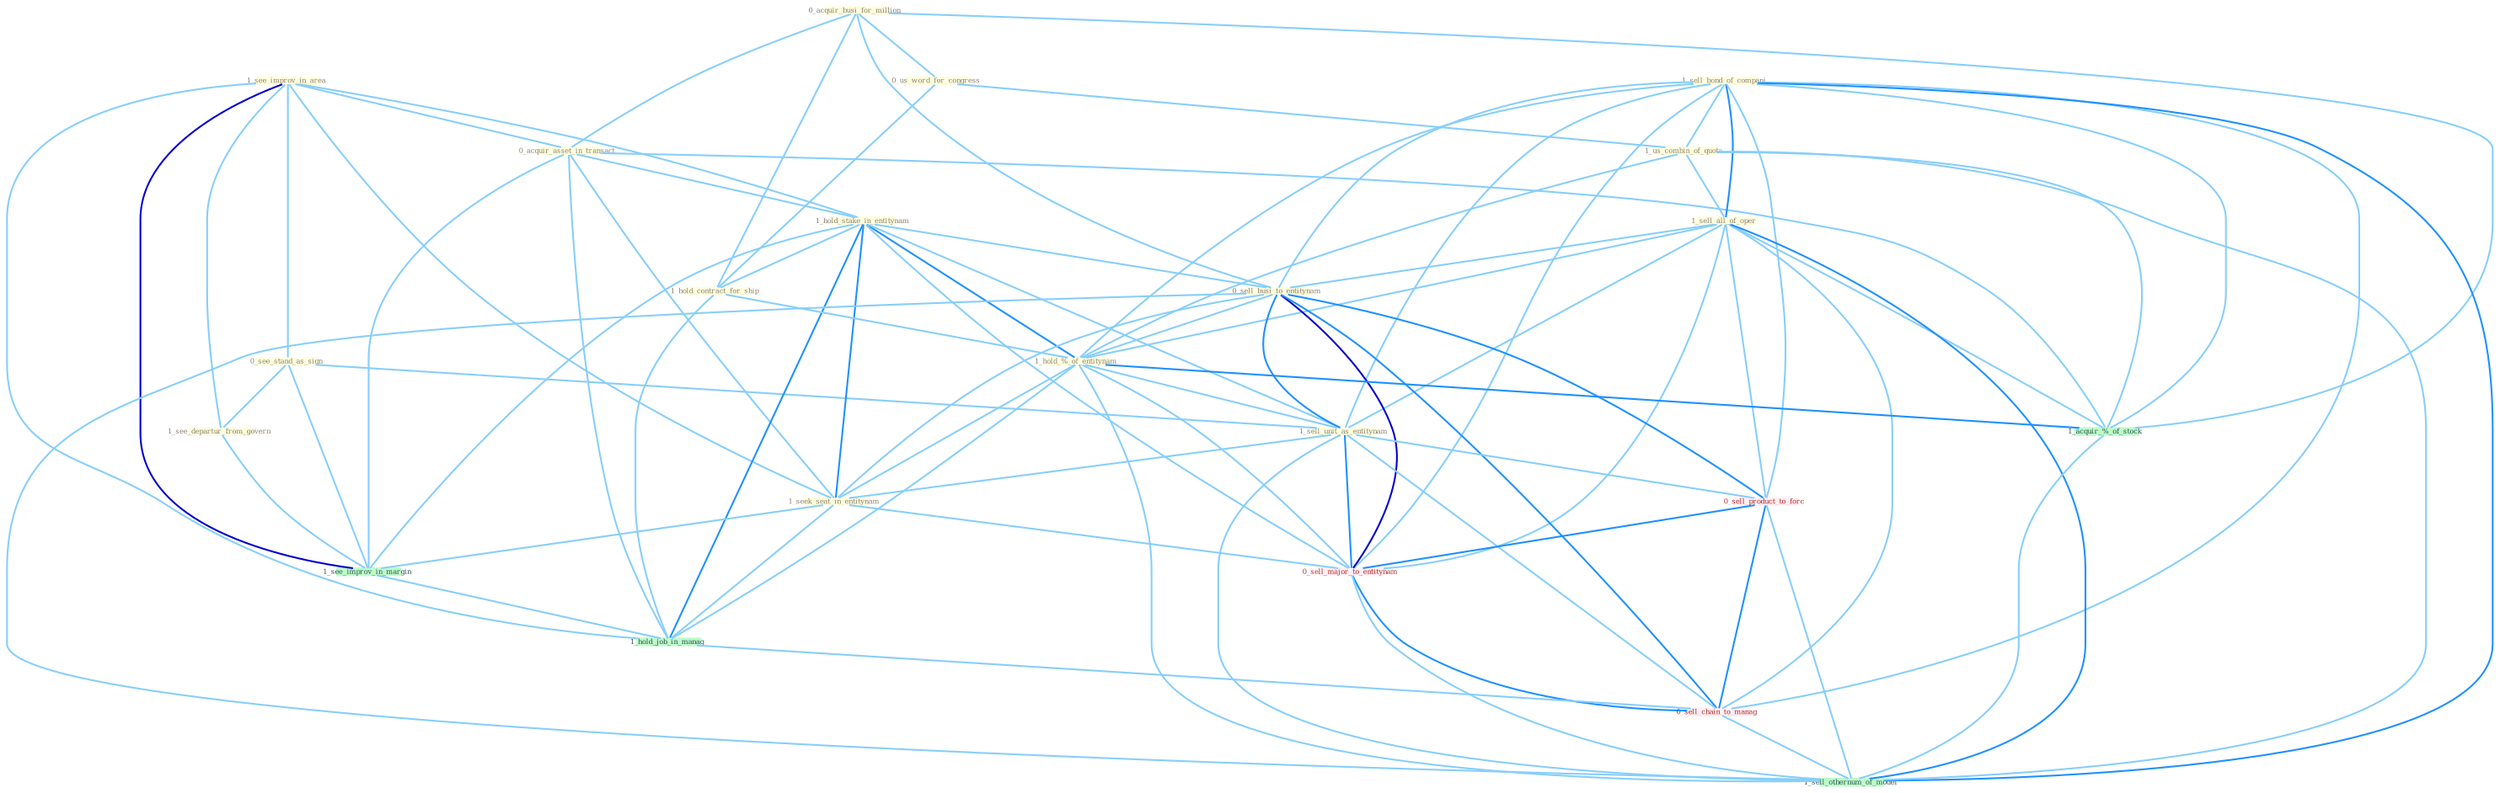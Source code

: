 Graph G{ 
    node
    [shape=polygon,style=filled,width=.5,height=.06,color="#BDFCC9",fixedsize=true,fontsize=4,
    fontcolor="#2f4f4f"];
    {node
    [color="#ffffe0", fontcolor="#8b7d6b"] "1_see_improv_in_area " "0_acquir_busi_for_million " "0_acquir_asset_in_transact " "0_see_stand_as_sign " "1_sell_bond_of_compani " "1_hold_stake_in_entitynam " "0_us_word_for_congress " "1_see_departur_from_govern " "1_us_combin_of_quota " "1_sell_all_of_oper " "1_hold_contract_for_ship " "0_sell_busi_to_entitynam " "1_hold_%_of_entitynam " "1_sell_unit_as_entitynam " "1_seek_seat_in_entitynam "}
{node [color="#fff0f5", fontcolor="#b22222"] "0_sell_product_to_forc " "0_sell_major_to_entitynam " "0_sell_chain_to_manag "}
edge [color="#B0E2FF"];

	"1_see_improv_in_area " -- "0_acquir_asset_in_transact " [w="1", color="#87cefa" ];
	"1_see_improv_in_area " -- "0_see_stand_as_sign " [w="1", color="#87cefa" ];
	"1_see_improv_in_area " -- "1_hold_stake_in_entitynam " [w="1", color="#87cefa" ];
	"1_see_improv_in_area " -- "1_see_departur_from_govern " [w="1", color="#87cefa" ];
	"1_see_improv_in_area " -- "1_seek_seat_in_entitynam " [w="1", color="#87cefa" ];
	"1_see_improv_in_area " -- "1_see_improv_in_margin " [w="3", color="#0000cd" , len=0.6];
	"1_see_improv_in_area " -- "1_hold_job_in_manag " [w="1", color="#87cefa" ];
	"0_acquir_busi_for_million " -- "0_acquir_asset_in_transact " [w="1", color="#87cefa" ];
	"0_acquir_busi_for_million " -- "0_us_word_for_congress " [w="1", color="#87cefa" ];
	"0_acquir_busi_for_million " -- "1_hold_contract_for_ship " [w="1", color="#87cefa" ];
	"0_acquir_busi_for_million " -- "0_sell_busi_to_entitynam " [w="1", color="#87cefa" ];
	"0_acquir_busi_for_million " -- "1_acquir_%_of_stock " [w="1", color="#87cefa" ];
	"0_acquir_asset_in_transact " -- "1_hold_stake_in_entitynam " [w="1", color="#87cefa" ];
	"0_acquir_asset_in_transact " -- "1_seek_seat_in_entitynam " [w="1", color="#87cefa" ];
	"0_acquir_asset_in_transact " -- "1_see_improv_in_margin " [w="1", color="#87cefa" ];
	"0_acquir_asset_in_transact " -- "1_acquir_%_of_stock " [w="1", color="#87cefa" ];
	"0_acquir_asset_in_transact " -- "1_hold_job_in_manag " [w="1", color="#87cefa" ];
	"0_see_stand_as_sign " -- "1_see_departur_from_govern " [w="1", color="#87cefa" ];
	"0_see_stand_as_sign " -- "1_sell_unit_as_entitynam " [w="1", color="#87cefa" ];
	"0_see_stand_as_sign " -- "1_see_improv_in_margin " [w="1", color="#87cefa" ];
	"1_sell_bond_of_compani " -- "1_us_combin_of_quota " [w="1", color="#87cefa" ];
	"1_sell_bond_of_compani " -- "1_sell_all_of_oper " [w="2", color="#1e90ff" , len=0.8];
	"1_sell_bond_of_compani " -- "0_sell_busi_to_entitynam " [w="1", color="#87cefa" ];
	"1_sell_bond_of_compani " -- "1_hold_%_of_entitynam " [w="1", color="#87cefa" ];
	"1_sell_bond_of_compani " -- "1_sell_unit_as_entitynam " [w="1", color="#87cefa" ];
	"1_sell_bond_of_compani " -- "1_acquir_%_of_stock " [w="1", color="#87cefa" ];
	"1_sell_bond_of_compani " -- "0_sell_product_to_forc " [w="1", color="#87cefa" ];
	"1_sell_bond_of_compani " -- "0_sell_major_to_entitynam " [w="1", color="#87cefa" ];
	"1_sell_bond_of_compani " -- "0_sell_chain_to_manag " [w="1", color="#87cefa" ];
	"1_sell_bond_of_compani " -- "1_sell_othernum_of_model " [w="2", color="#1e90ff" , len=0.8];
	"1_hold_stake_in_entitynam " -- "1_hold_contract_for_ship " [w="1", color="#87cefa" ];
	"1_hold_stake_in_entitynam " -- "0_sell_busi_to_entitynam " [w="1", color="#87cefa" ];
	"1_hold_stake_in_entitynam " -- "1_hold_%_of_entitynam " [w="2", color="#1e90ff" , len=0.8];
	"1_hold_stake_in_entitynam " -- "1_sell_unit_as_entitynam " [w="1", color="#87cefa" ];
	"1_hold_stake_in_entitynam " -- "1_seek_seat_in_entitynam " [w="2", color="#1e90ff" , len=0.8];
	"1_hold_stake_in_entitynam " -- "1_see_improv_in_margin " [w="1", color="#87cefa" ];
	"1_hold_stake_in_entitynam " -- "1_hold_job_in_manag " [w="2", color="#1e90ff" , len=0.8];
	"1_hold_stake_in_entitynam " -- "0_sell_major_to_entitynam " [w="1", color="#87cefa" ];
	"0_us_word_for_congress " -- "1_us_combin_of_quota " [w="1", color="#87cefa" ];
	"0_us_word_for_congress " -- "1_hold_contract_for_ship " [w="1", color="#87cefa" ];
	"1_see_departur_from_govern " -- "1_see_improv_in_margin " [w="1", color="#87cefa" ];
	"1_us_combin_of_quota " -- "1_sell_all_of_oper " [w="1", color="#87cefa" ];
	"1_us_combin_of_quota " -- "1_hold_%_of_entitynam " [w="1", color="#87cefa" ];
	"1_us_combin_of_quota " -- "1_acquir_%_of_stock " [w="1", color="#87cefa" ];
	"1_us_combin_of_quota " -- "1_sell_othernum_of_model " [w="1", color="#87cefa" ];
	"1_sell_all_of_oper " -- "0_sell_busi_to_entitynam " [w="1", color="#87cefa" ];
	"1_sell_all_of_oper " -- "1_hold_%_of_entitynam " [w="1", color="#87cefa" ];
	"1_sell_all_of_oper " -- "1_sell_unit_as_entitynam " [w="1", color="#87cefa" ];
	"1_sell_all_of_oper " -- "1_acquir_%_of_stock " [w="1", color="#87cefa" ];
	"1_sell_all_of_oper " -- "0_sell_product_to_forc " [w="1", color="#87cefa" ];
	"1_sell_all_of_oper " -- "0_sell_major_to_entitynam " [w="1", color="#87cefa" ];
	"1_sell_all_of_oper " -- "0_sell_chain_to_manag " [w="1", color="#87cefa" ];
	"1_sell_all_of_oper " -- "1_sell_othernum_of_model " [w="2", color="#1e90ff" , len=0.8];
	"1_hold_contract_for_ship " -- "1_hold_%_of_entitynam " [w="1", color="#87cefa" ];
	"1_hold_contract_for_ship " -- "1_hold_job_in_manag " [w="1", color="#87cefa" ];
	"0_sell_busi_to_entitynam " -- "1_hold_%_of_entitynam " [w="1", color="#87cefa" ];
	"0_sell_busi_to_entitynam " -- "1_sell_unit_as_entitynam " [w="2", color="#1e90ff" , len=0.8];
	"0_sell_busi_to_entitynam " -- "1_seek_seat_in_entitynam " [w="1", color="#87cefa" ];
	"0_sell_busi_to_entitynam " -- "0_sell_product_to_forc " [w="2", color="#1e90ff" , len=0.8];
	"0_sell_busi_to_entitynam " -- "0_sell_major_to_entitynam " [w="3", color="#0000cd" , len=0.6];
	"0_sell_busi_to_entitynam " -- "0_sell_chain_to_manag " [w="2", color="#1e90ff" , len=0.8];
	"0_sell_busi_to_entitynam " -- "1_sell_othernum_of_model " [w="1", color="#87cefa" ];
	"1_hold_%_of_entitynam " -- "1_sell_unit_as_entitynam " [w="1", color="#87cefa" ];
	"1_hold_%_of_entitynam " -- "1_seek_seat_in_entitynam " [w="1", color="#87cefa" ];
	"1_hold_%_of_entitynam " -- "1_acquir_%_of_stock " [w="2", color="#1e90ff" , len=0.8];
	"1_hold_%_of_entitynam " -- "1_hold_job_in_manag " [w="1", color="#87cefa" ];
	"1_hold_%_of_entitynam " -- "0_sell_major_to_entitynam " [w="1", color="#87cefa" ];
	"1_hold_%_of_entitynam " -- "1_sell_othernum_of_model " [w="1", color="#87cefa" ];
	"1_sell_unit_as_entitynam " -- "1_seek_seat_in_entitynam " [w="1", color="#87cefa" ];
	"1_sell_unit_as_entitynam " -- "0_sell_product_to_forc " [w="1", color="#87cefa" ];
	"1_sell_unit_as_entitynam " -- "0_sell_major_to_entitynam " [w="2", color="#1e90ff" , len=0.8];
	"1_sell_unit_as_entitynam " -- "0_sell_chain_to_manag " [w="1", color="#87cefa" ];
	"1_sell_unit_as_entitynam " -- "1_sell_othernum_of_model " [w="1", color="#87cefa" ];
	"1_seek_seat_in_entitynam " -- "1_see_improv_in_margin " [w="1", color="#87cefa" ];
	"1_seek_seat_in_entitynam " -- "1_hold_job_in_manag " [w="1", color="#87cefa" ];
	"1_seek_seat_in_entitynam " -- "0_sell_major_to_entitynam " [w="1", color="#87cefa" ];
	"1_see_improv_in_margin " -- "1_hold_job_in_manag " [w="1", color="#87cefa" ];
	"1_acquir_%_of_stock " -- "1_sell_othernum_of_model " [w="1", color="#87cefa" ];
	"1_hold_job_in_manag " -- "0_sell_chain_to_manag " [w="1", color="#87cefa" ];
	"0_sell_product_to_forc " -- "0_sell_major_to_entitynam " [w="2", color="#1e90ff" , len=0.8];
	"0_sell_product_to_forc " -- "0_sell_chain_to_manag " [w="2", color="#1e90ff" , len=0.8];
	"0_sell_product_to_forc " -- "1_sell_othernum_of_model " [w="1", color="#87cefa" ];
	"0_sell_major_to_entitynam " -- "0_sell_chain_to_manag " [w="2", color="#1e90ff" , len=0.8];
	"0_sell_major_to_entitynam " -- "1_sell_othernum_of_model " [w="1", color="#87cefa" ];
	"0_sell_chain_to_manag " -- "1_sell_othernum_of_model " [w="1", color="#87cefa" ];
}